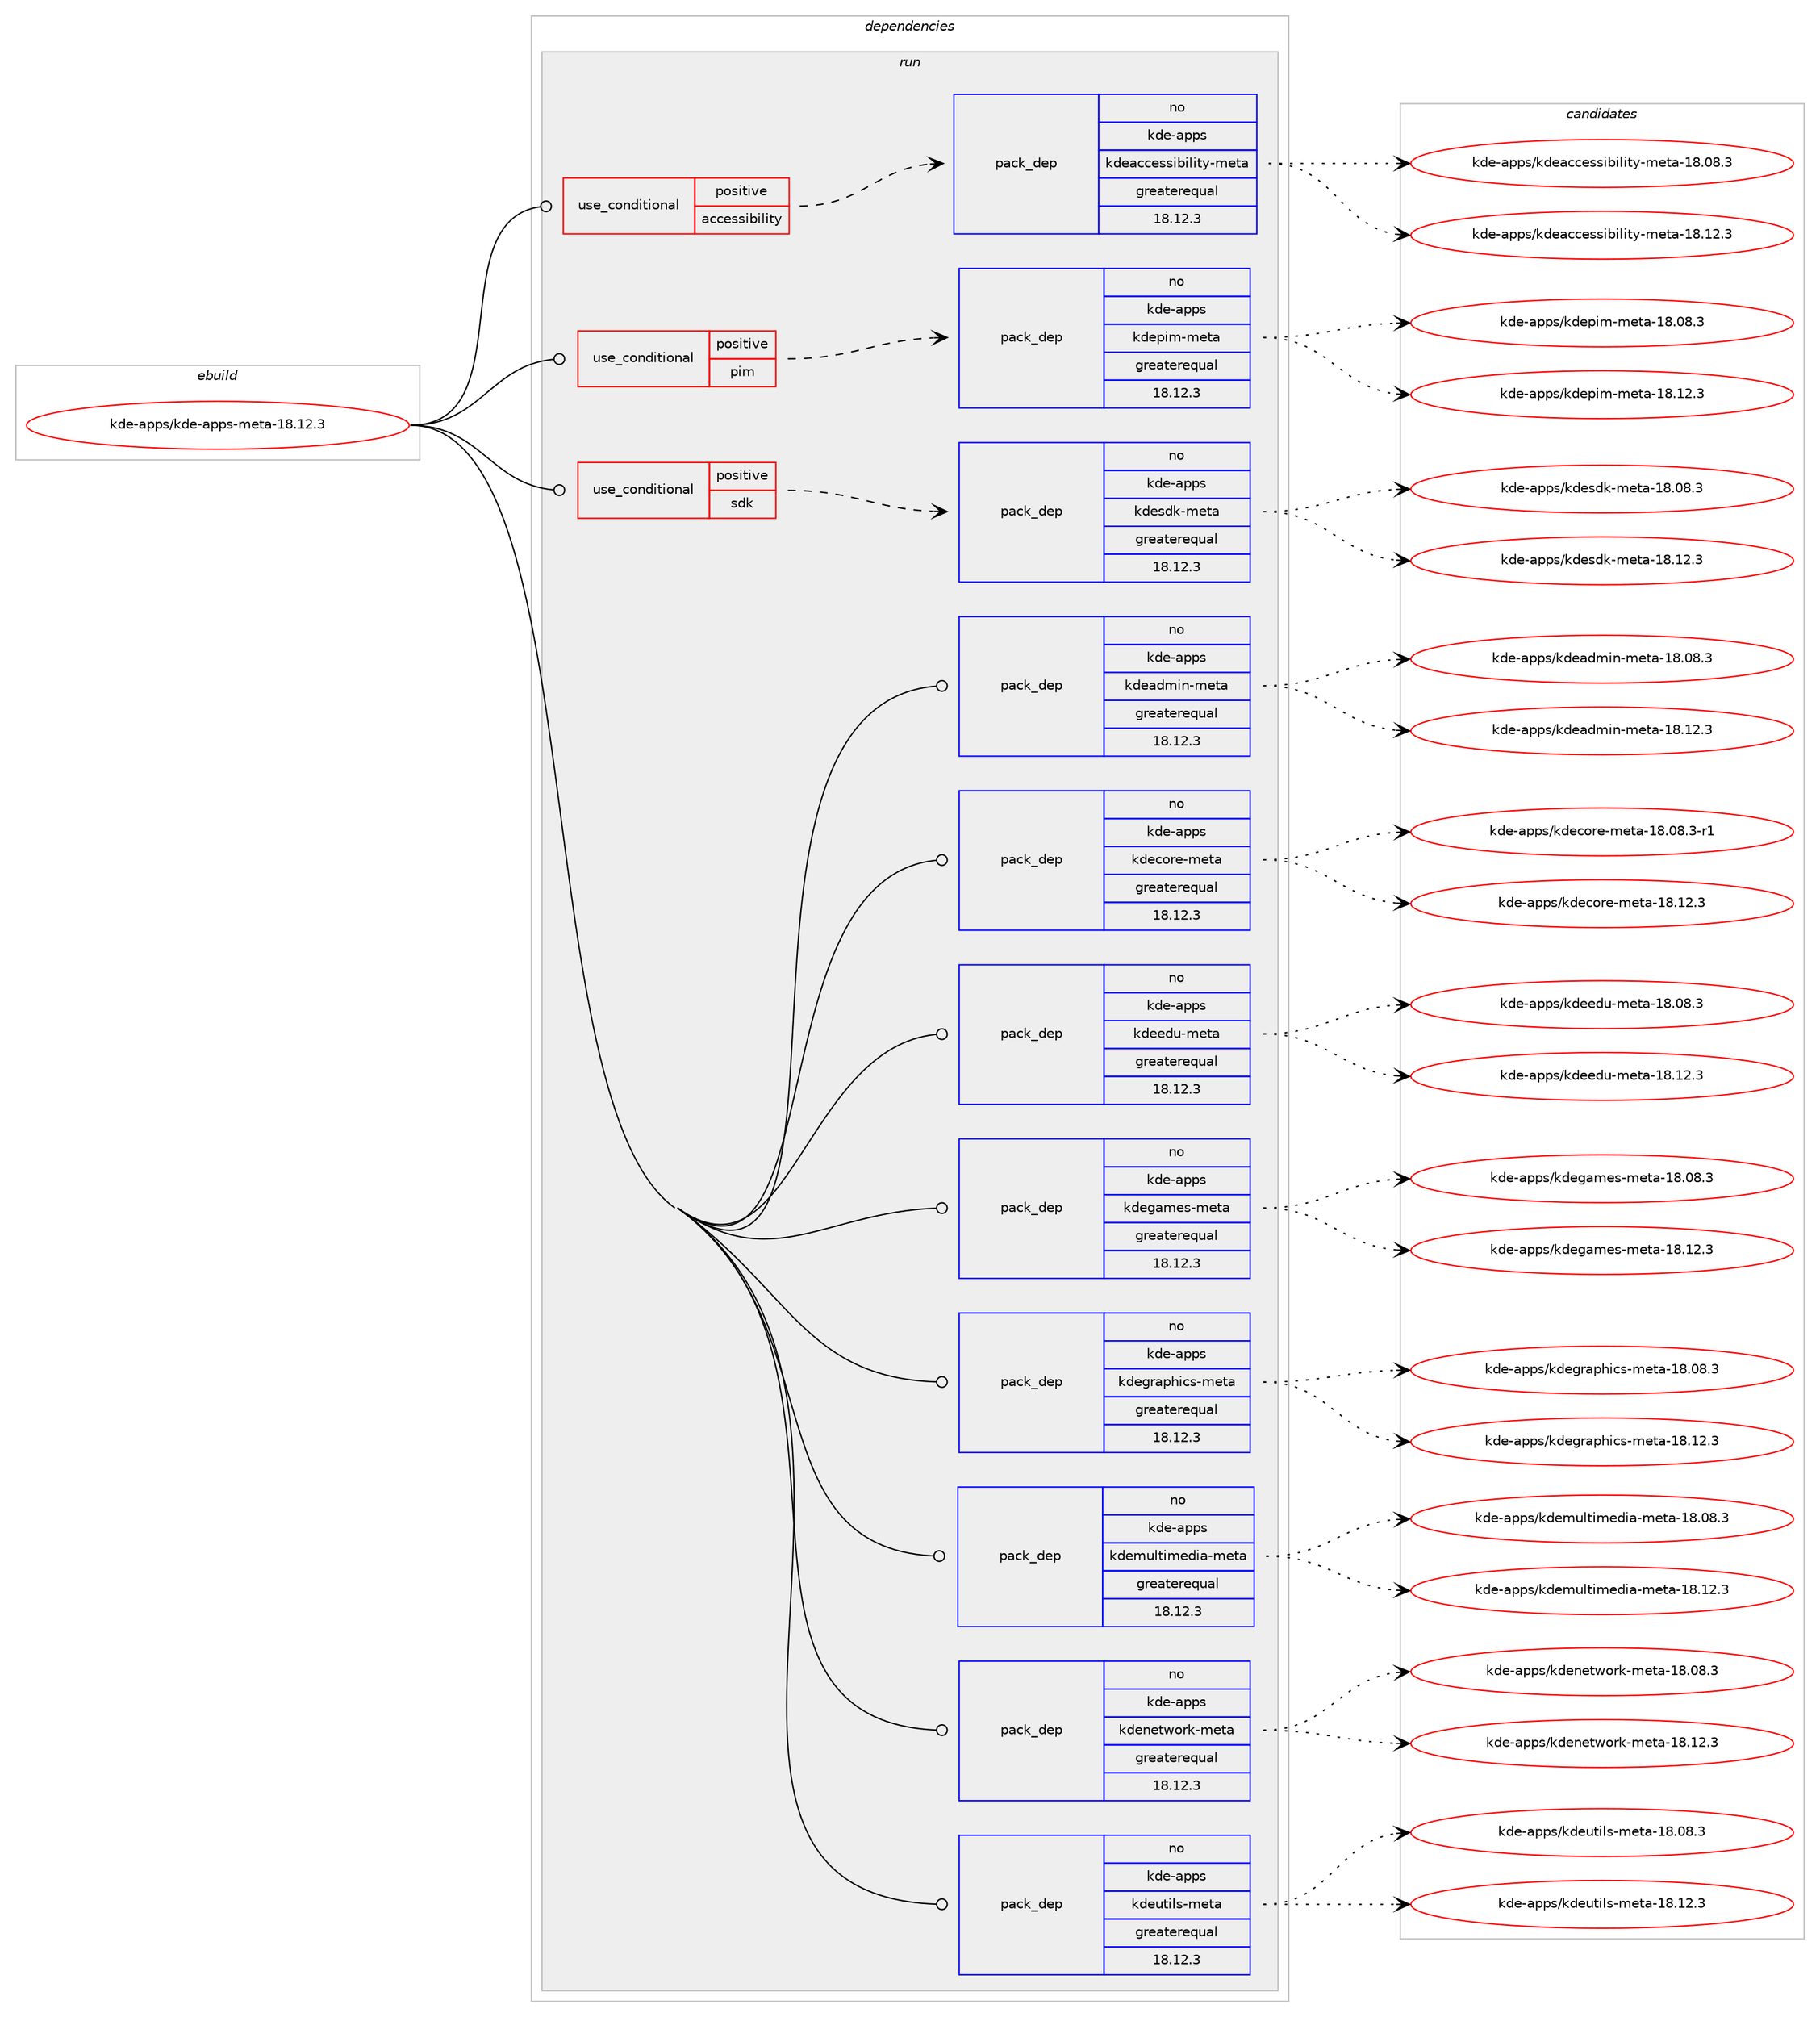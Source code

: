 digraph prolog {

# *************
# Graph options
# *************

newrank=true;
concentrate=true;
compound=true;
graph [rankdir=LR,fontname=Helvetica,fontsize=10,ranksep=1.5];#, ranksep=2.5, nodesep=0.2];
edge  [arrowhead=vee];
node  [fontname=Helvetica,fontsize=10];

# **********
# The ebuild
# **********

subgraph cluster_leftcol {
color=gray;
rank=same;
label=<<i>ebuild</i>>;
id [label="kde-apps/kde-apps-meta-18.12.3", color=red, width=4, href="../kde-apps/kde-apps-meta-18.12.3.svg"];
}

# ****************
# The dependencies
# ****************

subgraph cluster_midcol {
color=gray;
label=<<i>dependencies</i>>;
subgraph cluster_compile {
fillcolor="#eeeeee";
style=filled;
label=<<i>compile</i>>;
}
subgraph cluster_compileandrun {
fillcolor="#eeeeee";
style=filled;
label=<<i>compile and run</i>>;
}
subgraph cluster_run {
fillcolor="#eeeeee";
style=filled;
label=<<i>run</i>>;
subgraph cond428747 {
dependency1574454 [label=<<TABLE BORDER="0" CELLBORDER="1" CELLSPACING="0" CELLPADDING="4"><TR><TD ROWSPAN="3" CELLPADDING="10">use_conditional</TD></TR><TR><TD>positive</TD></TR><TR><TD>accessibility</TD></TR></TABLE>>, shape=none, color=red];
subgraph pack1121276 {
dependency1574455 [label=<<TABLE BORDER="0" CELLBORDER="1" CELLSPACING="0" CELLPADDING="4" WIDTH="220"><TR><TD ROWSPAN="6" CELLPADDING="30">pack_dep</TD></TR><TR><TD WIDTH="110">no</TD></TR><TR><TD>kde-apps</TD></TR><TR><TD>kdeaccessibility-meta</TD></TR><TR><TD>greaterequal</TD></TR><TR><TD>18.12.3</TD></TR></TABLE>>, shape=none, color=blue];
}
dependency1574454:e -> dependency1574455:w [weight=20,style="dashed",arrowhead="vee"];
}
id:e -> dependency1574454:w [weight=20,style="solid",arrowhead="odot"];
subgraph cond428748 {
dependency1574456 [label=<<TABLE BORDER="0" CELLBORDER="1" CELLSPACING="0" CELLPADDING="4"><TR><TD ROWSPAN="3" CELLPADDING="10">use_conditional</TD></TR><TR><TD>positive</TD></TR><TR><TD>pim</TD></TR></TABLE>>, shape=none, color=red];
subgraph pack1121277 {
dependency1574457 [label=<<TABLE BORDER="0" CELLBORDER="1" CELLSPACING="0" CELLPADDING="4" WIDTH="220"><TR><TD ROWSPAN="6" CELLPADDING="30">pack_dep</TD></TR><TR><TD WIDTH="110">no</TD></TR><TR><TD>kde-apps</TD></TR><TR><TD>kdepim-meta</TD></TR><TR><TD>greaterequal</TD></TR><TR><TD>18.12.3</TD></TR></TABLE>>, shape=none, color=blue];
}
dependency1574456:e -> dependency1574457:w [weight=20,style="dashed",arrowhead="vee"];
}
id:e -> dependency1574456:w [weight=20,style="solid",arrowhead="odot"];
subgraph cond428749 {
dependency1574458 [label=<<TABLE BORDER="0" CELLBORDER="1" CELLSPACING="0" CELLPADDING="4"><TR><TD ROWSPAN="3" CELLPADDING="10">use_conditional</TD></TR><TR><TD>positive</TD></TR><TR><TD>sdk</TD></TR></TABLE>>, shape=none, color=red];
subgraph pack1121278 {
dependency1574459 [label=<<TABLE BORDER="0" CELLBORDER="1" CELLSPACING="0" CELLPADDING="4" WIDTH="220"><TR><TD ROWSPAN="6" CELLPADDING="30">pack_dep</TD></TR><TR><TD WIDTH="110">no</TD></TR><TR><TD>kde-apps</TD></TR><TR><TD>kdesdk-meta</TD></TR><TR><TD>greaterequal</TD></TR><TR><TD>18.12.3</TD></TR></TABLE>>, shape=none, color=blue];
}
dependency1574458:e -> dependency1574459:w [weight=20,style="dashed",arrowhead="vee"];
}
id:e -> dependency1574458:w [weight=20,style="solid",arrowhead="odot"];
subgraph pack1121279 {
dependency1574460 [label=<<TABLE BORDER="0" CELLBORDER="1" CELLSPACING="0" CELLPADDING="4" WIDTH="220"><TR><TD ROWSPAN="6" CELLPADDING="30">pack_dep</TD></TR><TR><TD WIDTH="110">no</TD></TR><TR><TD>kde-apps</TD></TR><TR><TD>kdeadmin-meta</TD></TR><TR><TD>greaterequal</TD></TR><TR><TD>18.12.3</TD></TR></TABLE>>, shape=none, color=blue];
}
id:e -> dependency1574460:w [weight=20,style="solid",arrowhead="odot"];
subgraph pack1121280 {
dependency1574461 [label=<<TABLE BORDER="0" CELLBORDER="1" CELLSPACING="0" CELLPADDING="4" WIDTH="220"><TR><TD ROWSPAN="6" CELLPADDING="30">pack_dep</TD></TR><TR><TD WIDTH="110">no</TD></TR><TR><TD>kde-apps</TD></TR><TR><TD>kdecore-meta</TD></TR><TR><TD>greaterequal</TD></TR><TR><TD>18.12.3</TD></TR></TABLE>>, shape=none, color=blue];
}
id:e -> dependency1574461:w [weight=20,style="solid",arrowhead="odot"];
subgraph pack1121281 {
dependency1574462 [label=<<TABLE BORDER="0" CELLBORDER="1" CELLSPACING="0" CELLPADDING="4" WIDTH="220"><TR><TD ROWSPAN="6" CELLPADDING="30">pack_dep</TD></TR><TR><TD WIDTH="110">no</TD></TR><TR><TD>kde-apps</TD></TR><TR><TD>kdeedu-meta</TD></TR><TR><TD>greaterequal</TD></TR><TR><TD>18.12.3</TD></TR></TABLE>>, shape=none, color=blue];
}
id:e -> dependency1574462:w [weight=20,style="solid",arrowhead="odot"];
subgraph pack1121282 {
dependency1574463 [label=<<TABLE BORDER="0" CELLBORDER="1" CELLSPACING="0" CELLPADDING="4" WIDTH="220"><TR><TD ROWSPAN="6" CELLPADDING="30">pack_dep</TD></TR><TR><TD WIDTH="110">no</TD></TR><TR><TD>kde-apps</TD></TR><TR><TD>kdegames-meta</TD></TR><TR><TD>greaterequal</TD></TR><TR><TD>18.12.3</TD></TR></TABLE>>, shape=none, color=blue];
}
id:e -> dependency1574463:w [weight=20,style="solid",arrowhead="odot"];
subgraph pack1121283 {
dependency1574464 [label=<<TABLE BORDER="0" CELLBORDER="1" CELLSPACING="0" CELLPADDING="4" WIDTH="220"><TR><TD ROWSPAN="6" CELLPADDING="30">pack_dep</TD></TR><TR><TD WIDTH="110">no</TD></TR><TR><TD>kde-apps</TD></TR><TR><TD>kdegraphics-meta</TD></TR><TR><TD>greaterequal</TD></TR><TR><TD>18.12.3</TD></TR></TABLE>>, shape=none, color=blue];
}
id:e -> dependency1574464:w [weight=20,style="solid",arrowhead="odot"];
subgraph pack1121284 {
dependency1574465 [label=<<TABLE BORDER="0" CELLBORDER="1" CELLSPACING="0" CELLPADDING="4" WIDTH="220"><TR><TD ROWSPAN="6" CELLPADDING="30">pack_dep</TD></TR><TR><TD WIDTH="110">no</TD></TR><TR><TD>kde-apps</TD></TR><TR><TD>kdemultimedia-meta</TD></TR><TR><TD>greaterequal</TD></TR><TR><TD>18.12.3</TD></TR></TABLE>>, shape=none, color=blue];
}
id:e -> dependency1574465:w [weight=20,style="solid",arrowhead="odot"];
subgraph pack1121285 {
dependency1574466 [label=<<TABLE BORDER="0" CELLBORDER="1" CELLSPACING="0" CELLPADDING="4" WIDTH="220"><TR><TD ROWSPAN="6" CELLPADDING="30">pack_dep</TD></TR><TR><TD WIDTH="110">no</TD></TR><TR><TD>kde-apps</TD></TR><TR><TD>kdenetwork-meta</TD></TR><TR><TD>greaterequal</TD></TR><TR><TD>18.12.3</TD></TR></TABLE>>, shape=none, color=blue];
}
id:e -> dependency1574466:w [weight=20,style="solid",arrowhead="odot"];
subgraph pack1121286 {
dependency1574467 [label=<<TABLE BORDER="0" CELLBORDER="1" CELLSPACING="0" CELLPADDING="4" WIDTH="220"><TR><TD ROWSPAN="6" CELLPADDING="30">pack_dep</TD></TR><TR><TD WIDTH="110">no</TD></TR><TR><TD>kde-apps</TD></TR><TR><TD>kdeutils-meta</TD></TR><TR><TD>greaterequal</TD></TR><TR><TD>18.12.3</TD></TR></TABLE>>, shape=none, color=blue];
}
id:e -> dependency1574467:w [weight=20,style="solid",arrowhead="odot"];
}
}

# **************
# The candidates
# **************

subgraph cluster_choices {
rank=same;
color=gray;
label=<<i>candidates</i>>;

subgraph choice1121276 {
color=black;
nodesep=1;
choice1071001014597112112115471071001019799991011151151059810510810511612145109101116974549564648564651 [label="kde-apps/kdeaccessibility-meta-18.08.3", color=red, width=4,href="../kde-apps/kdeaccessibility-meta-18.08.3.svg"];
choice1071001014597112112115471071001019799991011151151059810510810511612145109101116974549564649504651 [label="kde-apps/kdeaccessibility-meta-18.12.3", color=red, width=4,href="../kde-apps/kdeaccessibility-meta-18.12.3.svg"];
dependency1574455:e -> choice1071001014597112112115471071001019799991011151151059810510810511612145109101116974549564648564651:w [style=dotted,weight="100"];
dependency1574455:e -> choice1071001014597112112115471071001019799991011151151059810510810511612145109101116974549564649504651:w [style=dotted,weight="100"];
}
subgraph choice1121277 {
color=black;
nodesep=1;
choice10710010145971121121154710710010111210510945109101116974549564648564651 [label="kde-apps/kdepim-meta-18.08.3", color=red, width=4,href="../kde-apps/kdepim-meta-18.08.3.svg"];
choice10710010145971121121154710710010111210510945109101116974549564649504651 [label="kde-apps/kdepim-meta-18.12.3", color=red, width=4,href="../kde-apps/kdepim-meta-18.12.3.svg"];
dependency1574457:e -> choice10710010145971121121154710710010111210510945109101116974549564648564651:w [style=dotted,weight="100"];
dependency1574457:e -> choice10710010145971121121154710710010111210510945109101116974549564649504651:w [style=dotted,weight="100"];
}
subgraph choice1121278 {
color=black;
nodesep=1;
choice10710010145971121121154710710010111510010745109101116974549564648564651 [label="kde-apps/kdesdk-meta-18.08.3", color=red, width=4,href="../kde-apps/kdesdk-meta-18.08.3.svg"];
choice10710010145971121121154710710010111510010745109101116974549564649504651 [label="kde-apps/kdesdk-meta-18.12.3", color=red, width=4,href="../kde-apps/kdesdk-meta-18.12.3.svg"];
dependency1574459:e -> choice10710010145971121121154710710010111510010745109101116974549564648564651:w [style=dotted,weight="100"];
dependency1574459:e -> choice10710010145971121121154710710010111510010745109101116974549564649504651:w [style=dotted,weight="100"];
}
subgraph choice1121279 {
color=black;
nodesep=1;
choice1071001014597112112115471071001019710010910511045109101116974549564648564651 [label="kde-apps/kdeadmin-meta-18.08.3", color=red, width=4,href="../kde-apps/kdeadmin-meta-18.08.3.svg"];
choice1071001014597112112115471071001019710010910511045109101116974549564649504651 [label="kde-apps/kdeadmin-meta-18.12.3", color=red, width=4,href="../kde-apps/kdeadmin-meta-18.12.3.svg"];
dependency1574460:e -> choice1071001014597112112115471071001019710010910511045109101116974549564648564651:w [style=dotted,weight="100"];
dependency1574460:e -> choice1071001014597112112115471071001019710010910511045109101116974549564649504651:w [style=dotted,weight="100"];
}
subgraph choice1121280 {
color=black;
nodesep=1;
choice10710010145971121121154710710010199111114101451091011169745495646485646514511449 [label="kde-apps/kdecore-meta-18.08.3-r1", color=red, width=4,href="../kde-apps/kdecore-meta-18.08.3-r1.svg"];
choice1071001014597112112115471071001019911111410145109101116974549564649504651 [label="kde-apps/kdecore-meta-18.12.3", color=red, width=4,href="../kde-apps/kdecore-meta-18.12.3.svg"];
dependency1574461:e -> choice10710010145971121121154710710010199111114101451091011169745495646485646514511449:w [style=dotted,weight="100"];
dependency1574461:e -> choice1071001014597112112115471071001019911111410145109101116974549564649504651:w [style=dotted,weight="100"];
}
subgraph choice1121281 {
color=black;
nodesep=1;
choice10710010145971121121154710710010110110011745109101116974549564648564651 [label="kde-apps/kdeedu-meta-18.08.3", color=red, width=4,href="../kde-apps/kdeedu-meta-18.08.3.svg"];
choice10710010145971121121154710710010110110011745109101116974549564649504651 [label="kde-apps/kdeedu-meta-18.12.3", color=red, width=4,href="../kde-apps/kdeedu-meta-18.12.3.svg"];
dependency1574462:e -> choice10710010145971121121154710710010110110011745109101116974549564648564651:w [style=dotted,weight="100"];
dependency1574462:e -> choice10710010145971121121154710710010110110011745109101116974549564649504651:w [style=dotted,weight="100"];
}
subgraph choice1121282 {
color=black;
nodesep=1;
choice1071001014597112112115471071001011039710910111545109101116974549564648564651 [label="kde-apps/kdegames-meta-18.08.3", color=red, width=4,href="../kde-apps/kdegames-meta-18.08.3.svg"];
choice1071001014597112112115471071001011039710910111545109101116974549564649504651 [label="kde-apps/kdegames-meta-18.12.3", color=red, width=4,href="../kde-apps/kdegames-meta-18.12.3.svg"];
dependency1574463:e -> choice1071001014597112112115471071001011039710910111545109101116974549564648564651:w [style=dotted,weight="100"];
dependency1574463:e -> choice1071001014597112112115471071001011039710910111545109101116974549564649504651:w [style=dotted,weight="100"];
}
subgraph choice1121283 {
color=black;
nodesep=1;
choice107100101459711211211547107100101103114971121041059911545109101116974549564648564651 [label="kde-apps/kdegraphics-meta-18.08.3", color=red, width=4,href="../kde-apps/kdegraphics-meta-18.08.3.svg"];
choice107100101459711211211547107100101103114971121041059911545109101116974549564649504651 [label="kde-apps/kdegraphics-meta-18.12.3", color=red, width=4,href="../kde-apps/kdegraphics-meta-18.12.3.svg"];
dependency1574464:e -> choice107100101459711211211547107100101103114971121041059911545109101116974549564648564651:w [style=dotted,weight="100"];
dependency1574464:e -> choice107100101459711211211547107100101103114971121041059911545109101116974549564649504651:w [style=dotted,weight="100"];
}
subgraph choice1121284 {
color=black;
nodesep=1;
choice1071001014597112112115471071001011091171081161051091011001059745109101116974549564648564651 [label="kde-apps/kdemultimedia-meta-18.08.3", color=red, width=4,href="../kde-apps/kdemultimedia-meta-18.08.3.svg"];
choice1071001014597112112115471071001011091171081161051091011001059745109101116974549564649504651 [label="kde-apps/kdemultimedia-meta-18.12.3", color=red, width=4,href="../kde-apps/kdemultimedia-meta-18.12.3.svg"];
dependency1574465:e -> choice1071001014597112112115471071001011091171081161051091011001059745109101116974549564648564651:w [style=dotted,weight="100"];
dependency1574465:e -> choice1071001014597112112115471071001011091171081161051091011001059745109101116974549564649504651:w [style=dotted,weight="100"];
}
subgraph choice1121285 {
color=black;
nodesep=1;
choice10710010145971121121154710710010111010111611911111410745109101116974549564648564651 [label="kde-apps/kdenetwork-meta-18.08.3", color=red, width=4,href="../kde-apps/kdenetwork-meta-18.08.3.svg"];
choice10710010145971121121154710710010111010111611911111410745109101116974549564649504651 [label="kde-apps/kdenetwork-meta-18.12.3", color=red, width=4,href="../kde-apps/kdenetwork-meta-18.12.3.svg"];
dependency1574466:e -> choice10710010145971121121154710710010111010111611911111410745109101116974549564648564651:w [style=dotted,weight="100"];
dependency1574466:e -> choice10710010145971121121154710710010111010111611911111410745109101116974549564649504651:w [style=dotted,weight="100"];
}
subgraph choice1121286 {
color=black;
nodesep=1;
choice10710010145971121121154710710010111711610510811545109101116974549564648564651 [label="kde-apps/kdeutils-meta-18.08.3", color=red, width=4,href="../kde-apps/kdeutils-meta-18.08.3.svg"];
choice10710010145971121121154710710010111711610510811545109101116974549564649504651 [label="kde-apps/kdeutils-meta-18.12.3", color=red, width=4,href="../kde-apps/kdeutils-meta-18.12.3.svg"];
dependency1574467:e -> choice10710010145971121121154710710010111711610510811545109101116974549564648564651:w [style=dotted,weight="100"];
dependency1574467:e -> choice10710010145971121121154710710010111711610510811545109101116974549564649504651:w [style=dotted,weight="100"];
}
}

}
